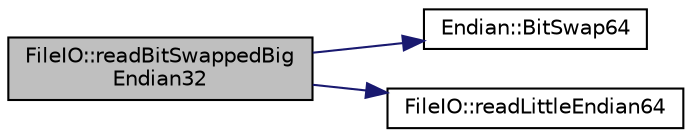 digraph "FileIO::readBitSwappedBigEndian32"
{
 // INTERACTIVE_SVG=YES
 // LATEX_PDF_SIZE
  edge [fontname="Helvetica",fontsize="10",labelfontname="Helvetica",labelfontsize="10"];
  node [fontname="Helvetica",fontsize="10",shape=record];
  rankdir="LR";
  Node1 [label="FileIO::readBitSwappedBig\lEndian32",height=0.2,width=0.4,color="black", fillcolor="grey75", style="filled", fontcolor="black",tooltip=" "];
  Node1 -> Node2 [color="midnightblue",fontsize="10",style="solid",fontname="Helvetica"];
  Node2 [label="Endian::BitSwap64",height=0.2,width=0.4,color="black", fillcolor="white", style="filled",URL="$namespaceEndian.html#a57e481bbc161c01a68eadc25ae9e24c9",tooltip=" "];
  Node1 -> Node3 [color="midnightblue",fontsize="10",style="solid",fontname="Helvetica"];
  Node3 [label="FileIO::readLittleEndian64",height=0.2,width=0.4,color="black", fillcolor="white", style="filled",URL="$namespaceFileIO.html#a6be4ba2126a41df433fbbc76fac05805",tooltip=" "];
}
